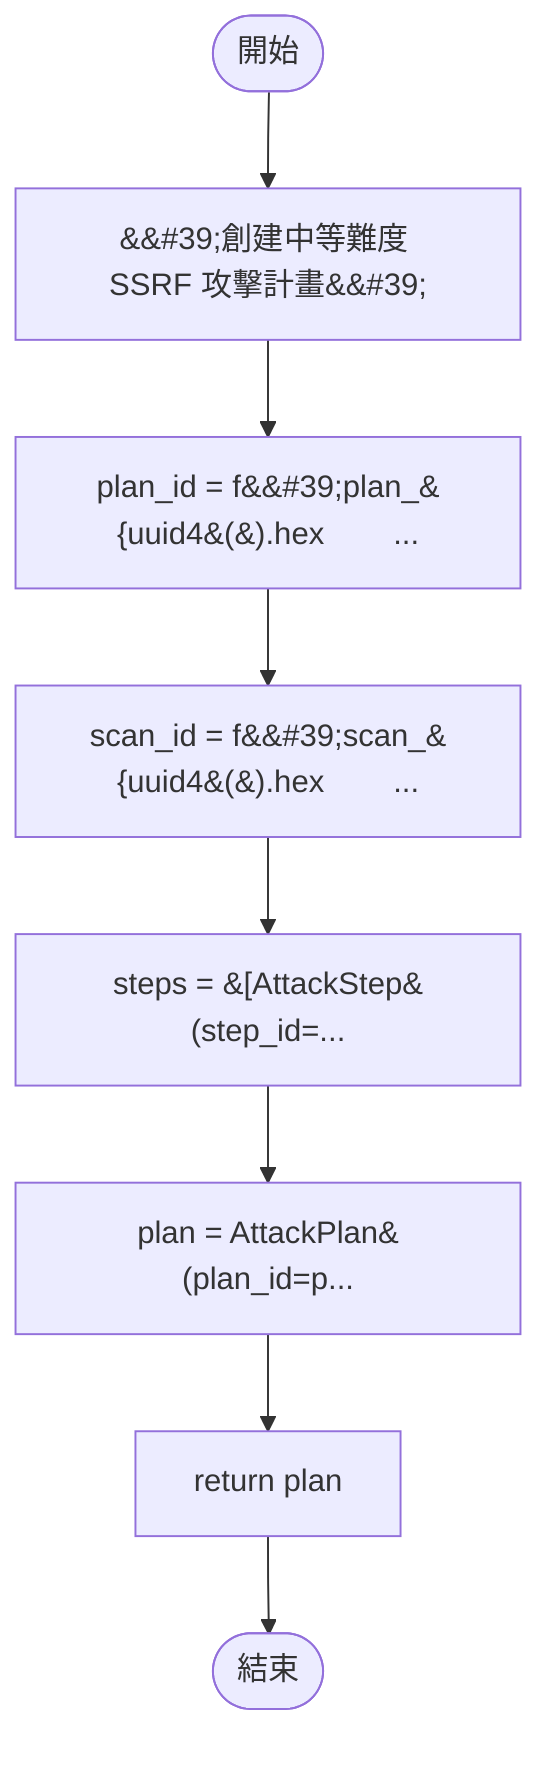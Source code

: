 flowchart TB
    n1([開始])
    n2([結束])
    n3[&amp;&#35;39;創建中等難度 SSRF 攻擊計畫&amp;&#35;39;]
    n4[plan_id = f&amp;&#35;39;plan_&#123;uuid4&#40;&#41;.hex&#9...]
    n5[scan_id = f&amp;&#35;39;scan_&#123;uuid4&#40;&#41;.hex&#9...]
    n6[steps = &#91;AttackStep&#40;step_id=...]
    n7[plan = AttackPlan&#40;plan_id=p...]
    n8[return plan]
    n1 --> n3
    n3 --> n4
    n4 --> n5
    n5 --> n6
    n6 --> n7
    n7 --> n8
    n8 --> n2